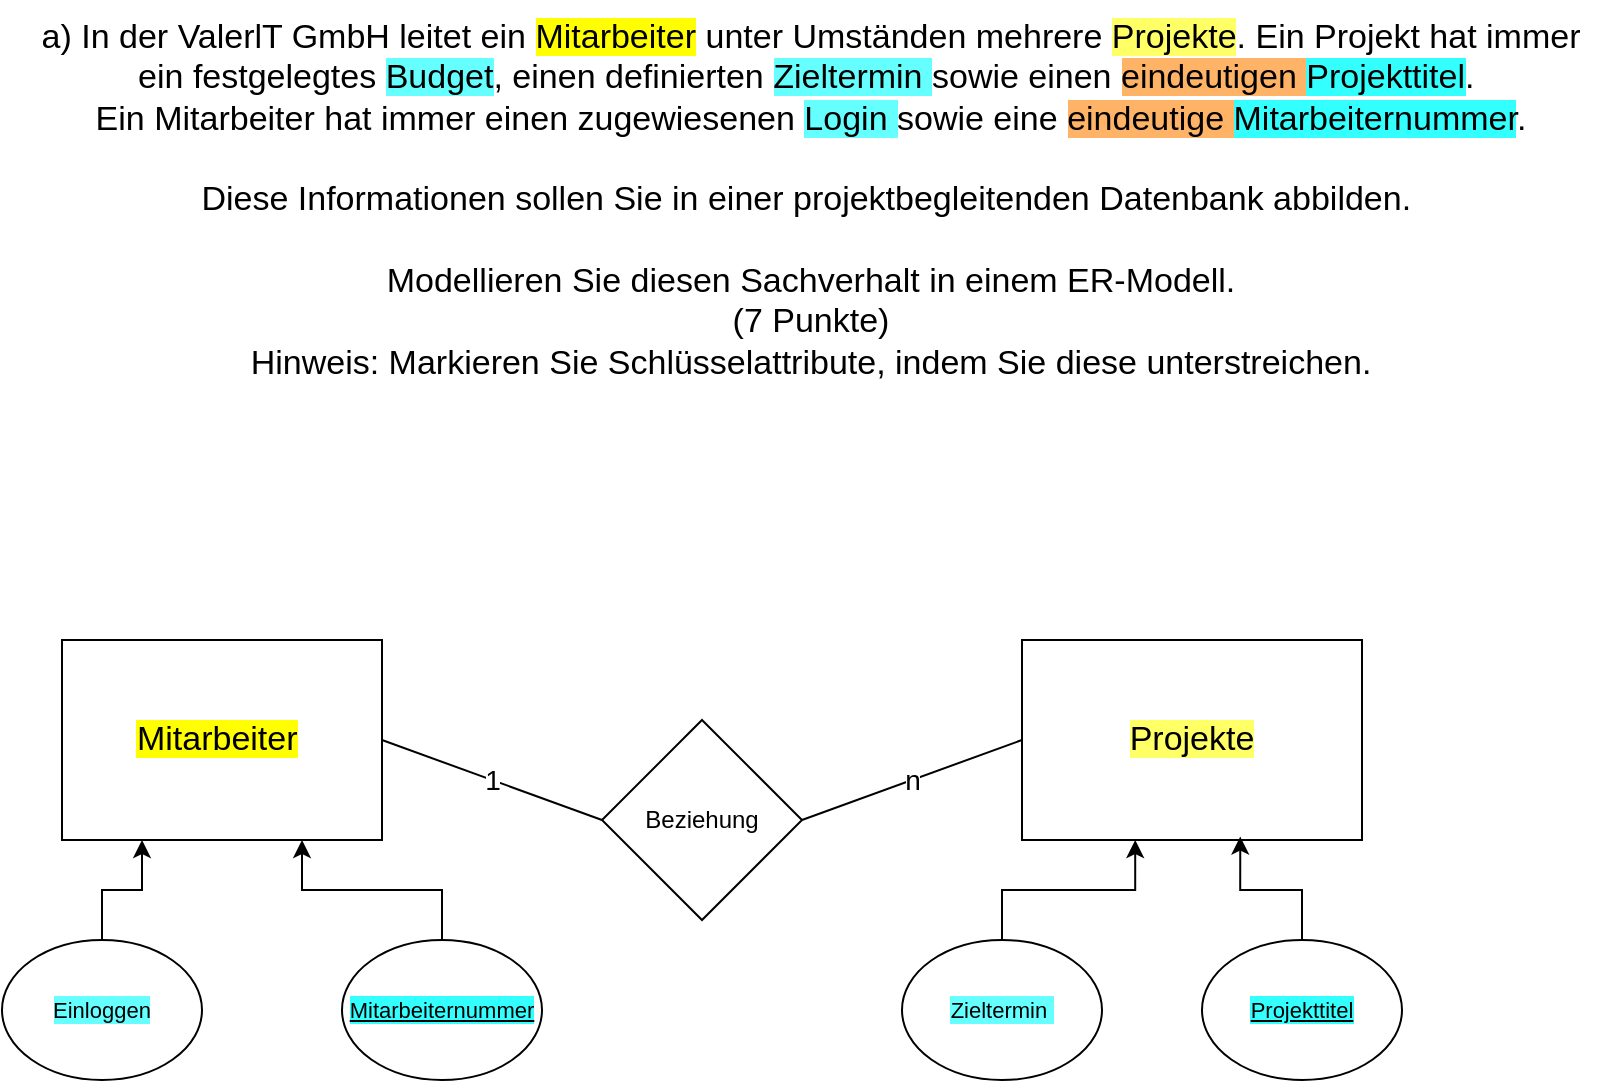 <mxfile version="24.7.7">
  <diagram name="Seite-1" id="1ZB6A0_unY6Y0Z1B2tjH">
    <mxGraphModel dx="956" dy="1715" grid="1" gridSize="10" guides="1" tooltips="1" connect="1" arrows="1" fold="1" page="1" pageScale="1" pageWidth="827" pageHeight="1169" math="0" shadow="0">
      <root>
        <mxCell id="0" />
        <mxCell id="1" parent="0" />
        <mxCell id="O7FV5Fcs9uyQjyEjQ1Sg-1" value="&lt;span style=&quot;font-size: 17px; text-wrap: nowrap; background-color: rgb(255, 255, 0);&quot;&gt;Mitarbeiter&lt;/span&gt;&lt;span style=&quot;font-size: 17px; text-wrap: nowrap;&quot;&gt;&amp;nbsp;&lt;/span&gt;" style="rounded=0;whiteSpace=wrap;html=1;" vertex="1" parent="1">
          <mxGeometry x="40" y="120" width="160" height="100" as="geometry" />
        </mxCell>
        <mxCell id="O7FV5Fcs9uyQjyEjQ1Sg-2" value="Beziehung" style="rhombus;whiteSpace=wrap;html=1;" vertex="1" parent="1">
          <mxGeometry x="310" y="160" width="100" height="100" as="geometry" />
        </mxCell>
        <mxCell id="O7FV5Fcs9uyQjyEjQ1Sg-3" value="&lt;span style=&quot;font-size: 17px; text-wrap: nowrap; background-color: rgb(255, 255, 102);&quot;&gt;Projekte&lt;/span&gt;" style="rounded=0;whiteSpace=wrap;html=1;" vertex="1" parent="1">
          <mxGeometry x="520" y="120" width="170" height="100" as="geometry" />
        </mxCell>
        <mxCell id="O7FV5Fcs9uyQjyEjQ1Sg-6" style="edgeStyle=orthogonalEdgeStyle;rounded=0;orthogonalLoop=1;jettySize=auto;html=1;entryX=0.25;entryY=1;entryDx=0;entryDy=0;" edge="1" parent="1" source="O7FV5Fcs9uyQjyEjQ1Sg-4" target="O7FV5Fcs9uyQjyEjQ1Sg-1">
          <mxGeometry relative="1" as="geometry" />
        </mxCell>
        <mxCell id="O7FV5Fcs9uyQjyEjQ1Sg-4" value="&lt;span style=&quot;text-wrap: nowrap; background-color: rgb(102, 255, 255);&quot;&gt;&lt;font style=&quot;font-size: 11px;&quot;&gt;Einloggen &lt;/font&gt;&lt;/span&gt;" style="ellipse;whiteSpace=wrap;html=1;" vertex="1" parent="1">
          <mxGeometry x="10" y="270" width="100" height="70" as="geometry" />
        </mxCell>
        <mxCell id="O7FV5Fcs9uyQjyEjQ1Sg-7" style="edgeStyle=orthogonalEdgeStyle;rounded=0;orthogonalLoop=1;jettySize=auto;html=1;entryX=0.75;entryY=1;entryDx=0;entryDy=0;" edge="1" parent="1" source="O7FV5Fcs9uyQjyEjQ1Sg-5" target="O7FV5Fcs9uyQjyEjQ1Sg-1">
          <mxGeometry relative="1" as="geometry" />
        </mxCell>
        <mxCell id="O7FV5Fcs9uyQjyEjQ1Sg-5" value="&lt;span style=&quot;text-wrap: nowrap; background-color: rgb(51, 255, 255);&quot;&gt;&lt;font style=&quot;font-size: 11px;&quot;&gt;&lt;u&gt;Mitarbeiternummer&lt;/u&gt;&lt;/font&gt;&lt;/span&gt;" style="ellipse;whiteSpace=wrap;html=1;" vertex="1" parent="1">
          <mxGeometry x="180" y="270" width="100" height="70" as="geometry" />
        </mxCell>
        <mxCell id="O7FV5Fcs9uyQjyEjQ1Sg-12" value="1" style="endArrow=none;html=1;rounded=0;exitX=1;exitY=0.5;exitDx=0;exitDy=0;entryX=0;entryY=0.5;entryDx=0;entryDy=0;fontSize=14;" edge="1" parent="1" source="O7FV5Fcs9uyQjyEjQ1Sg-1" target="O7FV5Fcs9uyQjyEjQ1Sg-2">
          <mxGeometry width="50" height="50" relative="1" as="geometry">
            <mxPoint x="390" y="430" as="sourcePoint" />
            <mxPoint x="440" y="380" as="targetPoint" />
          </mxGeometry>
        </mxCell>
        <mxCell id="O7FV5Fcs9uyQjyEjQ1Sg-13" value="n" style="endArrow=none;html=1;rounded=0;exitX=1;exitY=0.5;exitDx=0;exitDy=0;entryX=0;entryY=0.5;entryDx=0;entryDy=0;fontSize=14;" edge="1" parent="1" source="O7FV5Fcs9uyQjyEjQ1Sg-2" target="O7FV5Fcs9uyQjyEjQ1Sg-3">
          <mxGeometry width="50" height="50" relative="1" as="geometry">
            <mxPoint x="390" y="430" as="sourcePoint" />
            <mxPoint x="440" y="380" as="targetPoint" />
          </mxGeometry>
        </mxCell>
        <mxCell id="O7FV5Fcs9uyQjyEjQ1Sg-14" value="&lt;span style=&quot;text-wrap: nowrap; background-color: rgb(102, 255, 255);&quot;&gt;&lt;font style=&quot;font-size: 11px;&quot;&gt;Zieltermin&amp;nbsp;&lt;/font&gt;&lt;/span&gt;" style="ellipse;whiteSpace=wrap;html=1;" vertex="1" parent="1">
          <mxGeometry x="460" y="270" width="100" height="70" as="geometry" />
        </mxCell>
        <mxCell id="O7FV5Fcs9uyQjyEjQ1Sg-15" value="&lt;span style=&quot;text-wrap: nowrap; background-color: rgb(51, 255, 255);&quot;&gt;&lt;u style=&quot;&quot;&gt;&lt;font style=&quot;font-size: 11px;&quot;&gt;Projekttitel&lt;/font&gt;&lt;/u&gt;&lt;/span&gt;" style="ellipse;whiteSpace=wrap;html=1;" vertex="1" parent="1">
          <mxGeometry x="610" y="270" width="100" height="70" as="geometry" />
        </mxCell>
        <mxCell id="O7FV5Fcs9uyQjyEjQ1Sg-16" style="edgeStyle=orthogonalEdgeStyle;rounded=0;orthogonalLoop=1;jettySize=auto;html=1;entryX=0.333;entryY=1;entryDx=0;entryDy=0;entryPerimeter=0;" edge="1" parent="1" source="O7FV5Fcs9uyQjyEjQ1Sg-14" target="O7FV5Fcs9uyQjyEjQ1Sg-3">
          <mxGeometry relative="1" as="geometry" />
        </mxCell>
        <mxCell id="O7FV5Fcs9uyQjyEjQ1Sg-17" style="edgeStyle=orthogonalEdgeStyle;rounded=0;orthogonalLoop=1;jettySize=auto;html=1;entryX=0.642;entryY=0.983;entryDx=0;entryDy=0;entryPerimeter=0;" edge="1" parent="1" source="O7FV5Fcs9uyQjyEjQ1Sg-15" target="O7FV5Fcs9uyQjyEjQ1Sg-3">
          <mxGeometry relative="1" as="geometry" />
        </mxCell>
        <mxCell id="O7FV5Fcs9uyQjyEjQ1Sg-18" value="&lt;div style=&quot;font-size: 17px;&quot;&gt;&lt;font style=&quot;font-size: 17px;&quot;&gt;a) In der ValerlT GmbH leitet ein &lt;span style=&quot;background-color: rgb(255, 255, 0);&quot;&gt;Mitarbeiter&lt;/span&gt; unter Umständen mehrere &lt;span style=&quot;background-color: rgb(255, 255, 102);&quot;&gt;Projekte&lt;/span&gt;. Ein Projekt hat immer&lt;/font&gt;&lt;/div&gt;&lt;div style=&quot;font-size: 17px;&quot;&gt;&lt;font style=&quot;font-size: 17px;&quot;&gt;ein festgelegtes &lt;span style=&quot;background-color: rgb(102, 255, 255);&quot;&gt;Budget&lt;/span&gt;, einen definierten &lt;span style=&quot;background-color: rgb(102, 255, 255);&quot;&gt;Zieltermin &lt;/span&gt;sowie einen &lt;span style=&quot;background-color: rgb(255, 179, 102);&quot;&gt;eindeutigen &lt;/span&gt;&lt;span style=&quot;background-color: rgb(51, 255, 255);&quot;&gt;Projekttitel&lt;/span&gt;.&amp;nbsp;&lt;/font&gt;&lt;/div&gt;&lt;div style=&quot;font-size: 17px;&quot;&gt;&lt;font style=&quot;font-size: 17px;&quot;&gt;Ein Mitarbeiter&lt;/font&gt; &lt;span style=&quot;background-color: initial;&quot;&gt;hat immer einen zugewiesenen &lt;/span&gt;&lt;span style=&quot;background-color: rgb(102, 255, 255);&quot;&gt;Login &lt;/span&gt;&lt;span style=&quot;background-color: initial;&quot;&gt;sowie eine &lt;/span&gt;&lt;span style=&quot;background-color: rgb(255, 179, 102);&quot;&gt;eindeutige &lt;/span&gt;&lt;span style=&quot;background-color: rgb(51, 255, 255);&quot;&gt;Mitarbeiternummer&lt;/span&gt;&lt;span style=&quot;background-color: initial;&quot;&gt;.&lt;/span&gt;&lt;/div&gt;&lt;div style=&quot;font-size: 17px;&quot;&gt;&lt;font style=&quot;font-size: 17px;&quot;&gt;&lt;br&gt;&lt;/font&gt;&lt;/div&gt;&lt;div style=&quot;font-size: 17px;&quot;&gt;&lt;font style=&quot;font-size: 17px;&quot;&gt;Diese Informationen sollen Sie in einer projektbegleitenden Datenbank abbilden.&amp;nbsp;&lt;/font&gt;&lt;/div&gt;&lt;div style=&quot;font-size: 17px;&quot;&gt;&lt;font style=&quot;font-size: 17px;&quot;&gt;&lt;font style=&quot;font-size: 17px;&quot;&gt;&lt;br&gt;&lt;/font&gt;&lt;/font&gt;&lt;/div&gt;&lt;div style=&quot;font-size: 17px;&quot;&gt;&lt;font style=&quot;font-size: 17px;&quot;&gt;&lt;font style=&quot;font-size: 17px;&quot;&gt;Modellieren Sie die&lt;/font&gt;&lt;span style=&quot;background-color: initial;&quot;&gt;sen Sachverhalt in einem ER-Modell.&lt;/span&gt;&lt;/font&gt;&lt;/div&gt;&lt;div style=&quot;font-size: 17px;&quot;&gt;&lt;font style=&quot;font-size: 17px;&quot;&gt;(7 Punkte)&lt;/font&gt;&lt;/div&gt;&lt;div style=&quot;font-size: 17px;&quot;&gt;&lt;font style=&quot;font-size: 17px;&quot;&gt;Hinweis: Markieren Sie Schlüsselattribute, indem Sie diese unterstreichen.&lt;/font&gt;&lt;/div&gt;" style="text;html=1;align=center;verticalAlign=middle;resizable=0;points=[];autosize=1;strokeColor=none;fillColor=none;" vertex="1" parent="1">
          <mxGeometry x="19" y="-200" width="790" height="200" as="geometry" />
        </mxCell>
      </root>
    </mxGraphModel>
  </diagram>
</mxfile>
